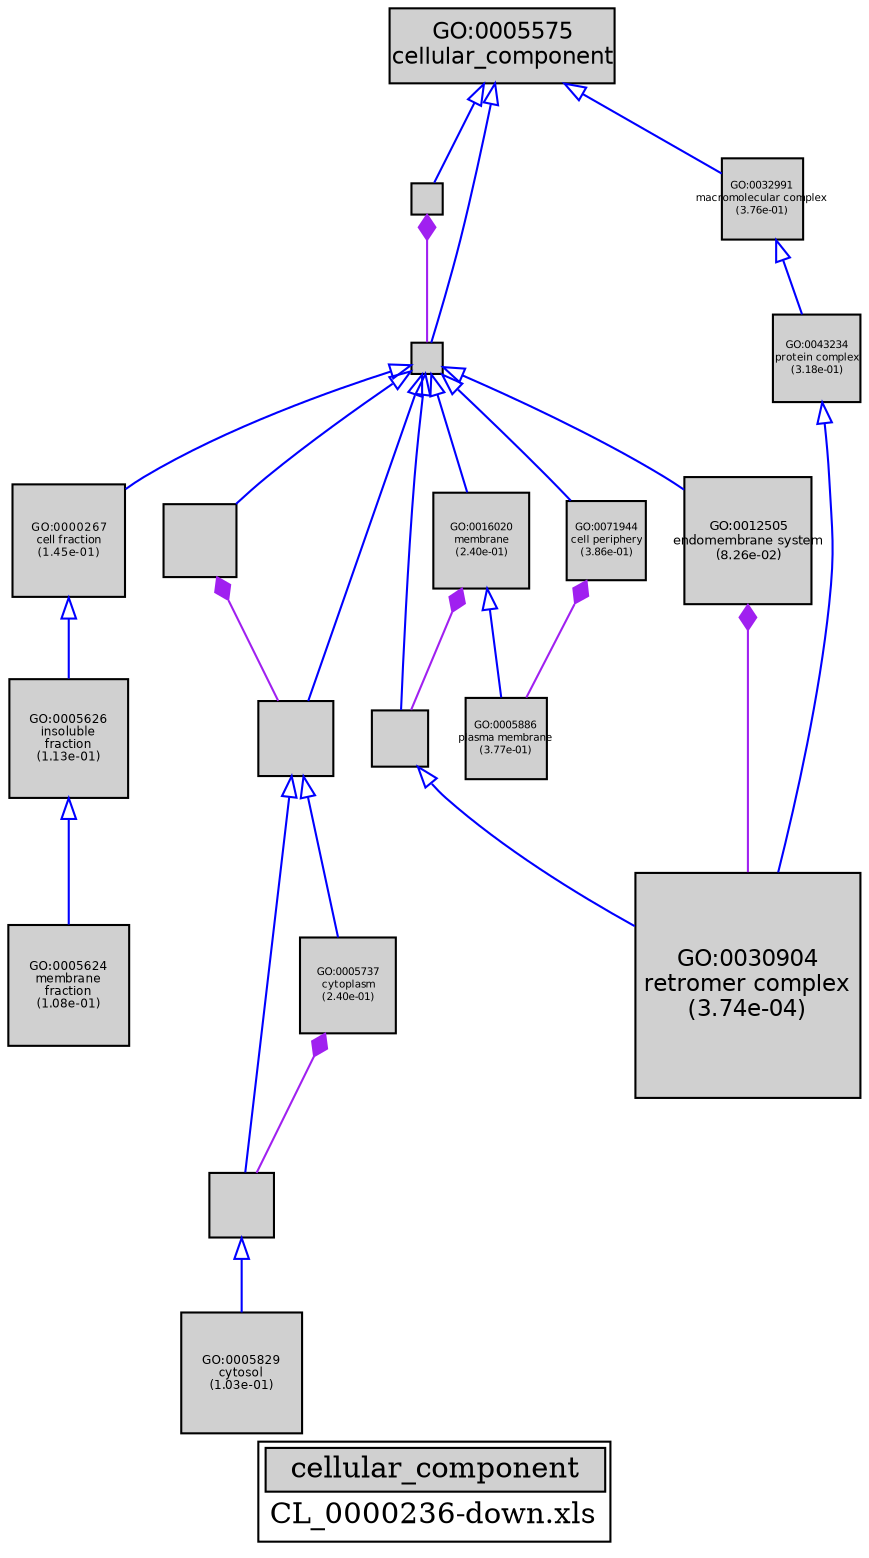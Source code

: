 digraph "cellular_component" {
graph [ bgcolor = "#FFFFFF", label = <<TABLE COLOR="black" BGCOLOR="white"><TR><TD COLSPAN="2" BGCOLOR="#D0D0D0"><FONT COLOR="black">cellular_component</FONT></TD></TR><TR><TD BORDER="0">CL_0000236-down.xls</TD></TR></TABLE>> ];
node [ fontname = "Helvetica" ];

subgraph "nodes" {

node [ style = "filled", fixedsize = "true", width = 1, shape = "box", fontsize = 9, fillcolor = "#D0D0D0", fontcolor = "black", color = "black" ];

"GO:0071944" [ URL = "#GO:0071944", label = <<TABLE BORDER="0"><TR><TD>GO:0071944<BR/>cell periphery<BR/>(3.86e-01)</TD></TR></TABLE>>, width = 0.529674987137, shape = "box", fontsize = 5.0, height = 0.529674987137 ];
"GO:0044444" [ URL = "#GO:0044444", label = "", width = 0.430721020452, shape = "box", height = 0.430721020452 ];
"GO:0000267" [ URL = "#GO:0000267", label = <<TABLE BORDER="0"><TR><TD>GO:0000267<BR/>cell fraction<BR/>(1.45e-01)</TD></TR></TABLE>>, width = 0.746778620666, shape = "box", fontsize = 5.3768060688, height = 0.746778620666 ];
"GO:0005575" [ URL = "#GO:0005575", label = <<TABLE BORDER="0"><TR><TD>GO:0005575<BR/>cellular_component</TD></TR></TABLE>>, width = 1.5, shape = "box", fontsize = 10.8 ];
"GO:0005622" [ URL = "#GO:0005622", label = "", width = 0.483825324445, shape = "box", height = 0.483825324445 ];
"GO:0044425" [ URL = "#GO:0044425", label = "", width = 0.368400894118, shape = "box", height = 0.368400894118 ];
"GO:0012505" [ URL = "#GO:0012505", label = <<TABLE BORDER="0"><TR><TD>GO:0012505<BR/>endomembrane system<BR/>(8.26e-02)</TD></TR></TABLE>>, width = 0.8473943801, shape = "box", fontsize = 6.10123953672, height = 0.8473943801 ];
"GO:0005623" [ URL = "#GO:0005623", label = "", width = 0.208876834612, shape = "box", height = 0.208876834612 ];
"GO:0032991" [ URL = "#GO:0032991", label = <<TABLE BORDER="0"><TR><TD>GO:0032991<BR/>macromolecular complex<BR/>(3.76e-01)</TD></TR></TABLE>>, width = 0.536612051893, shape = "box", fontsize = 5.0, height = 0.536612051893 ];
"GO:0005829" [ URL = "#GO:0005829", label = <<TABLE BORDER="0"><TR><TD>GO:0005829<BR/>cytosol<BR/>(1.03e-01)</TD></TR></TABLE>>, width = 0.810101100667, shape = "box", fontsize = 5.8327279248, height = 0.810101100667 ];
"GO:0005626" [ URL = "#GO:0005626", label = <<TABLE BORDER="0"><TR><TD>GO:0005626<BR/>insoluble<BR/>fraction<BR/>(1.13e-01)</TD></TR></TABLE>>, width = 0.792500814582, shape = "box", fontsize = 5.70600586499, height = 0.792500814582 ];
"GO:0030904" [ URL = "#GO:0030904", label = <<TABLE BORDER="0"><TR><TD>GO:0030904<BR/>retromer complex<BR/>(3.74e-04)</TD></TR></TABLE>>, width = 1.5, shape = "box", fontsize = 10.8, height = 1.5 ];
"GO:0044464" [ URL = "#GO:0044464", label = "", width = 0.208876834612, shape = "box", height = 0.208876834612 ];
"GO:0016020" [ URL = "#GO:0016020", label = <<TABLE BORDER="0"><TR><TD>GO:0016020<BR/>membrane<BR/>(2.40e-01)</TD></TR></TABLE>>, width = 0.644491273151, shape = "box", fontsize = 5.0, height = 0.644491273151 ];
"GO:0005737" [ URL = "#GO:0005737", label = <<TABLE BORDER="0"><TR><TD>GO:0005737<BR/>cytoplasm<BR/>(2.40e-01)</TD></TR></TABLE>>, width = 0.644042485193, shape = "box", fontsize = 5.0, height = 0.644042485193 ];
"GO:0044424" [ URL = "#GO:0044424", label = "", width = 0.496074599508, shape = "box", height = 0.496074599508 ];
"GO:0043234" [ URL = "#GO:0043234", label = <<TABLE BORDER="0"><TR><TD>GO:0043234<BR/>protein complex<BR/>(3.18e-01)</TD></TR></TABLE>>, width = 0.579173269571, shape = "box", fontsize = 5.0, height = 0.579173269571 ];
"GO:0005886" [ URL = "#GO:0005886", label = <<TABLE BORDER="0"><TR><TD>GO:0005886<BR/>plasma membrane<BR/>(3.77e-01)</TD></TR></TABLE>>, width = 0.535364986985, shape = "box", fontsize = 5.0, height = 0.535364986985 ];
"GO:0005624" [ URL = "#GO:0005624", label = <<TABLE BORDER="0"><TR><TD>GO:0005624<BR/>membrane<BR/>fraction<BR/>(1.08e-01)</TD></TR></TABLE>>, width = 0.800827821548, shape = "box", fontsize = 5.76596031514, height = 0.800827821548 ];
}
subgraph "edges" {


edge [ dir = "back", weight = 1 ];
subgraph "regulates" {


edge [ color = "cyan", arrowtail = "none" ];
subgraph "positive" {


edge [ color = "green", arrowtail = "vee" ];
}
subgraph "negative" {


edge [ color = "red", arrowtail = "tee" ];
}
}
subgraph "part_of" {


edge [ color = "purple", arrowtail = "diamond", weight = 2.5 ];
"GO:0005623" -> "GO:0044464";
"GO:0016020" -> "GO:0044425";
"GO:0005622" -> "GO:0044424";
"GO:0012505" -> "GO:0030904";
"GO:0071944" -> "GO:0005886";
"GO:0005737" -> "GO:0044444";
}
subgraph "is_a" {


edge [ color = "blue", arrowtail = "empty", weight = 5.0 ];
"GO:0044464" -> "GO:0044424";
"GO:0044464" -> "GO:0005622";
"GO:0044424" -> "GO:0044444";
"GO:0005626" -> "GO:0005624";
"GO:0016020" -> "GO:0005886";
"GO:0044424" -> "GO:0005737";
"GO:0005575" -> "GO:0032991";
"GO:0044464" -> "GO:0012505";
"GO:0044464" -> "GO:0044425";
"GO:0044425" -> "GO:0030904";
"GO:0044444" -> "GO:0005829";
"GO:0044464" -> "GO:0071944";
"GO:0044464" -> "GO:0000267";
"GO:0044464" -> "GO:0016020";
"GO:0032991" -> "GO:0043234";
"GO:0005575" -> "GO:0005623";
"GO:0000267" -> "GO:0005626";
"GO:0043234" -> "GO:0030904";
"GO:0005575" -> "GO:0044464";
}
}
}
